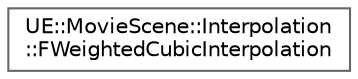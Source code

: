 digraph "Graphical Class Hierarchy"
{
 // INTERACTIVE_SVG=YES
 // LATEX_PDF_SIZE
  bgcolor="transparent";
  edge [fontname=Helvetica,fontsize=10,labelfontname=Helvetica,labelfontsize=10];
  node [fontname=Helvetica,fontsize=10,shape=box,height=0.2,width=0.4];
  rankdir="LR";
  Node0 [id="Node000000",label="UE::MovieScene::Interpolation\l::FWeightedCubicInterpolation",height=0.2,width=0.4,color="grey40", fillcolor="white", style="filled",URL="$dd/def/structUE_1_1MovieScene_1_1Interpolation_1_1FWeightedCubicInterpolation.html",tooltip="A weighted cubic bezier interpolation between 2 control points with weighted tangents."];
}
